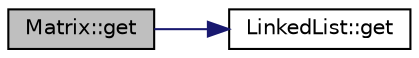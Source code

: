 digraph "Matrix::get"
{
 // LATEX_PDF_SIZE
  edge [fontname="Helvetica",fontsize="10",labelfontname="Helvetica",labelfontsize="10"];
  node [fontname="Helvetica",fontsize="10",shape=record];
  rankdir="LR";
  Node1 [label="Matrix::get",height=0.2,width=0.4,color="black", fillcolor="grey75", style="filled", fontcolor="black",tooltip="This method returns an item in a given position in a matrix."];
  Node1 -> Node2 [color="midnightblue",fontsize="10",style="solid",fontname="Helvetica"];
  Node2 [label="LinkedList::get",height=0.2,width=0.4,color="black", fillcolor="white", style="filled",URL="$class_linked_list.html#a76d26f9fc7b344dc1d5bb81b853ae96e",tooltip=" "];
}
